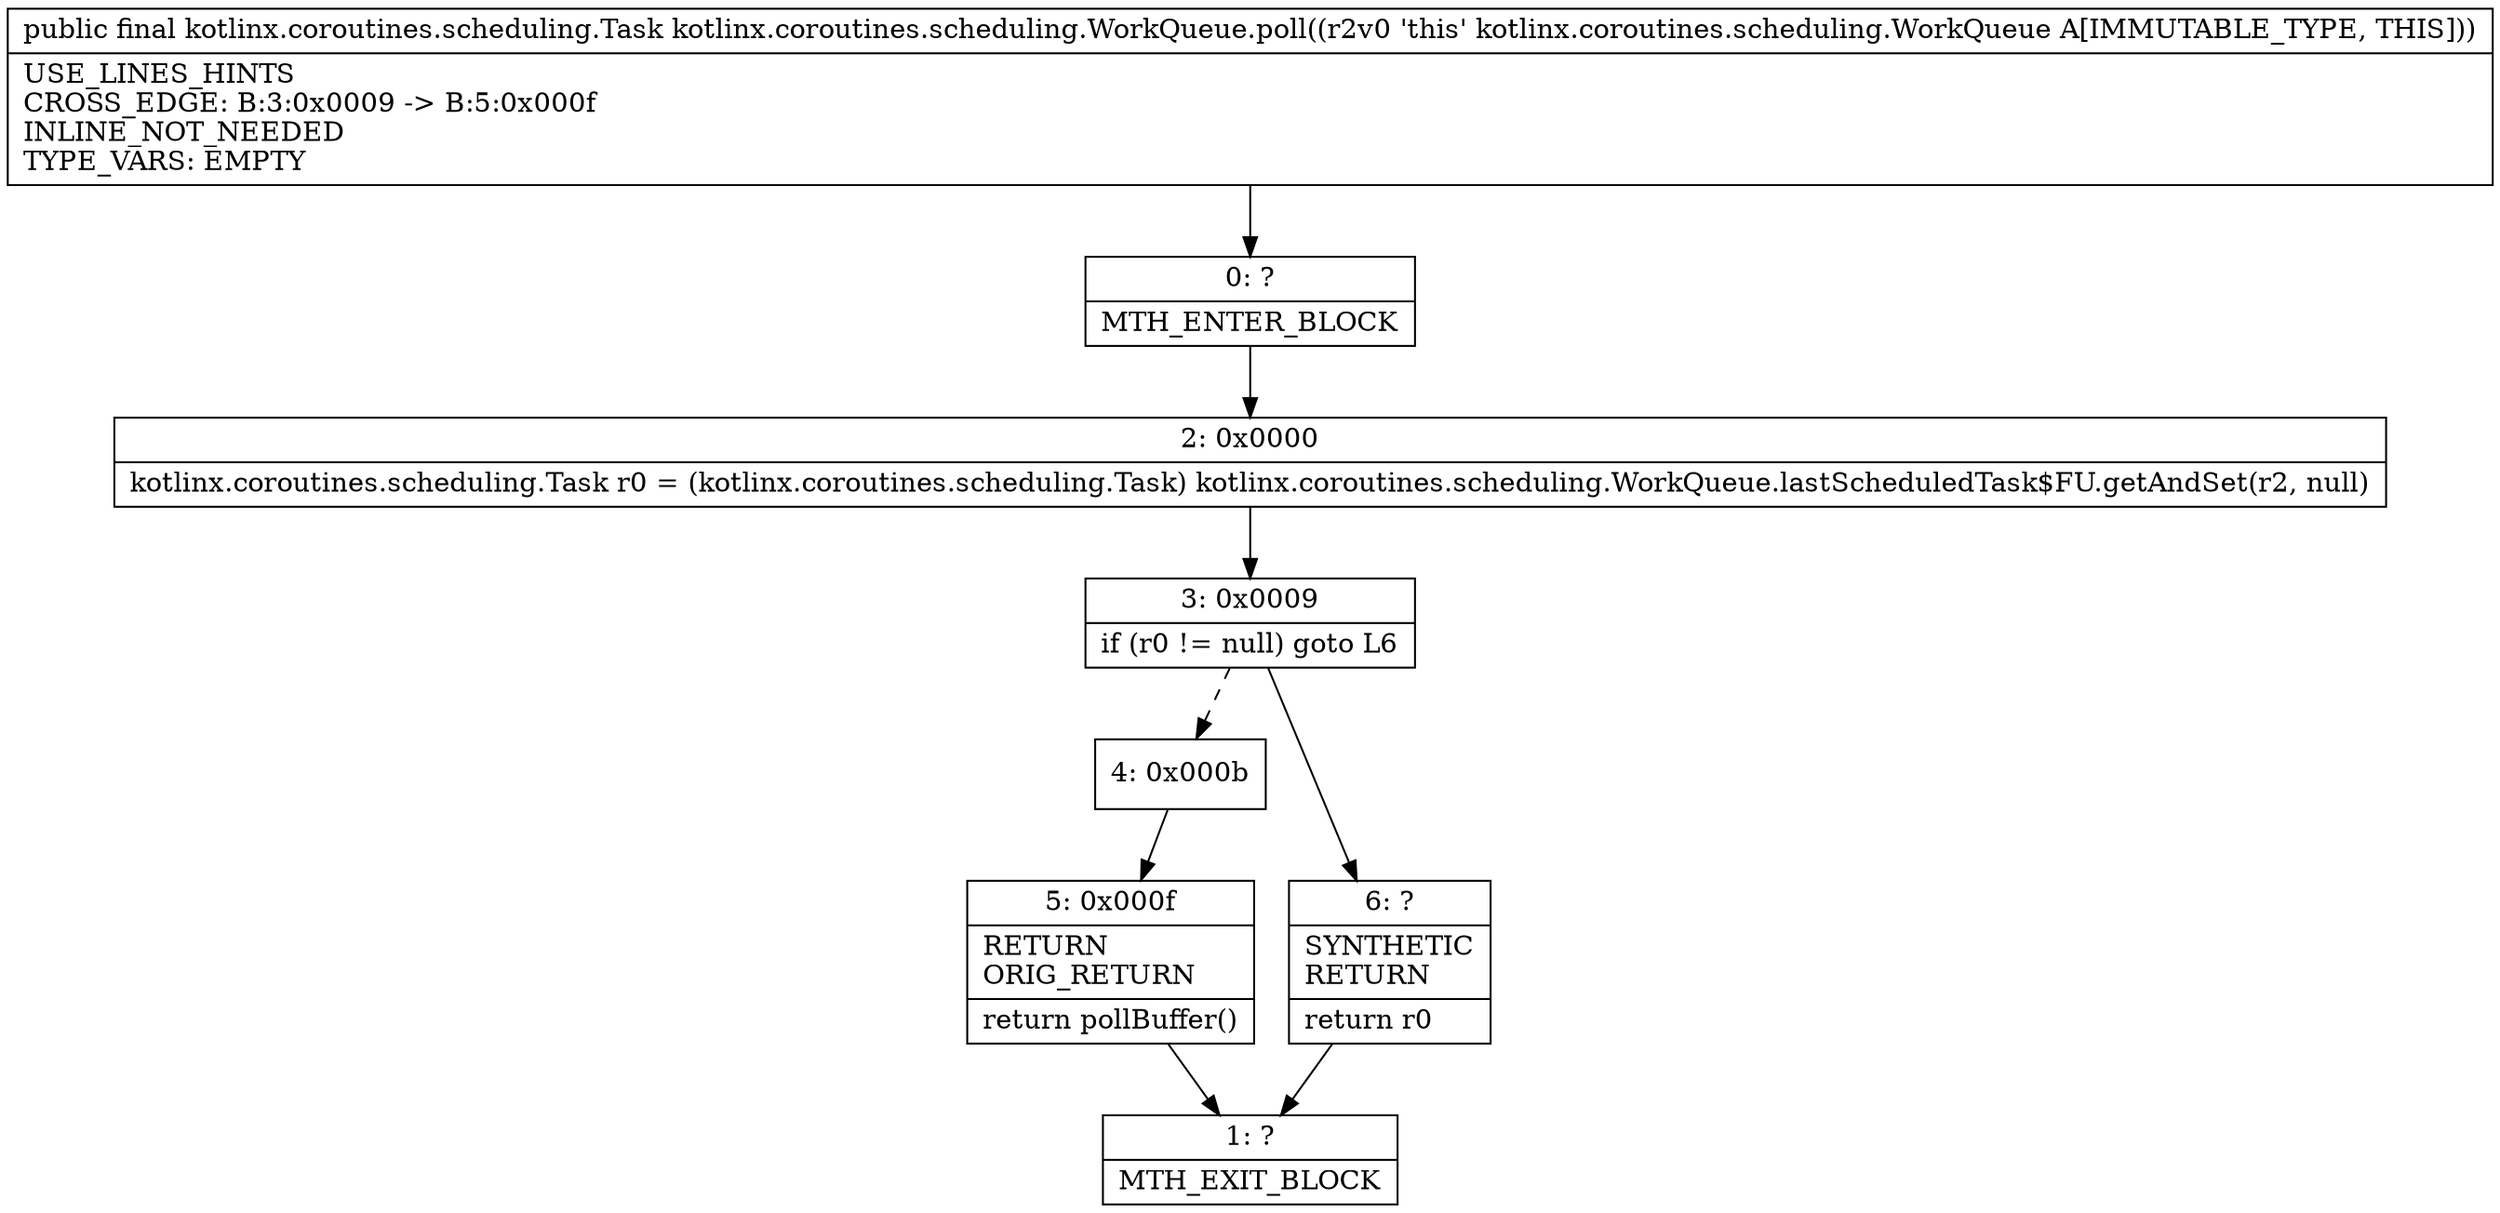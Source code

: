 digraph "CFG forkotlinx.coroutines.scheduling.WorkQueue.poll()Lkotlinx\/coroutines\/scheduling\/Task;" {
Node_0 [shape=record,label="{0\:\ ?|MTH_ENTER_BLOCK\l}"];
Node_2 [shape=record,label="{2\:\ 0x0000|kotlinx.coroutines.scheduling.Task r0 = (kotlinx.coroutines.scheduling.Task) kotlinx.coroutines.scheduling.WorkQueue.lastScheduledTask$FU.getAndSet(r2, null)\l}"];
Node_3 [shape=record,label="{3\:\ 0x0009|if (r0 != null) goto L6\l}"];
Node_4 [shape=record,label="{4\:\ 0x000b}"];
Node_5 [shape=record,label="{5\:\ 0x000f|RETURN\lORIG_RETURN\l|return pollBuffer()\l}"];
Node_1 [shape=record,label="{1\:\ ?|MTH_EXIT_BLOCK\l}"];
Node_6 [shape=record,label="{6\:\ ?|SYNTHETIC\lRETURN\l|return r0\l}"];
MethodNode[shape=record,label="{public final kotlinx.coroutines.scheduling.Task kotlinx.coroutines.scheduling.WorkQueue.poll((r2v0 'this' kotlinx.coroutines.scheduling.WorkQueue A[IMMUTABLE_TYPE, THIS]))  | USE_LINES_HINTS\lCROSS_EDGE: B:3:0x0009 \-\> B:5:0x000f\lINLINE_NOT_NEEDED\lTYPE_VARS: EMPTY\l}"];
MethodNode -> Node_0;Node_0 -> Node_2;
Node_2 -> Node_3;
Node_3 -> Node_4[style=dashed];
Node_3 -> Node_6;
Node_4 -> Node_5;
Node_5 -> Node_1;
Node_6 -> Node_1;
}

